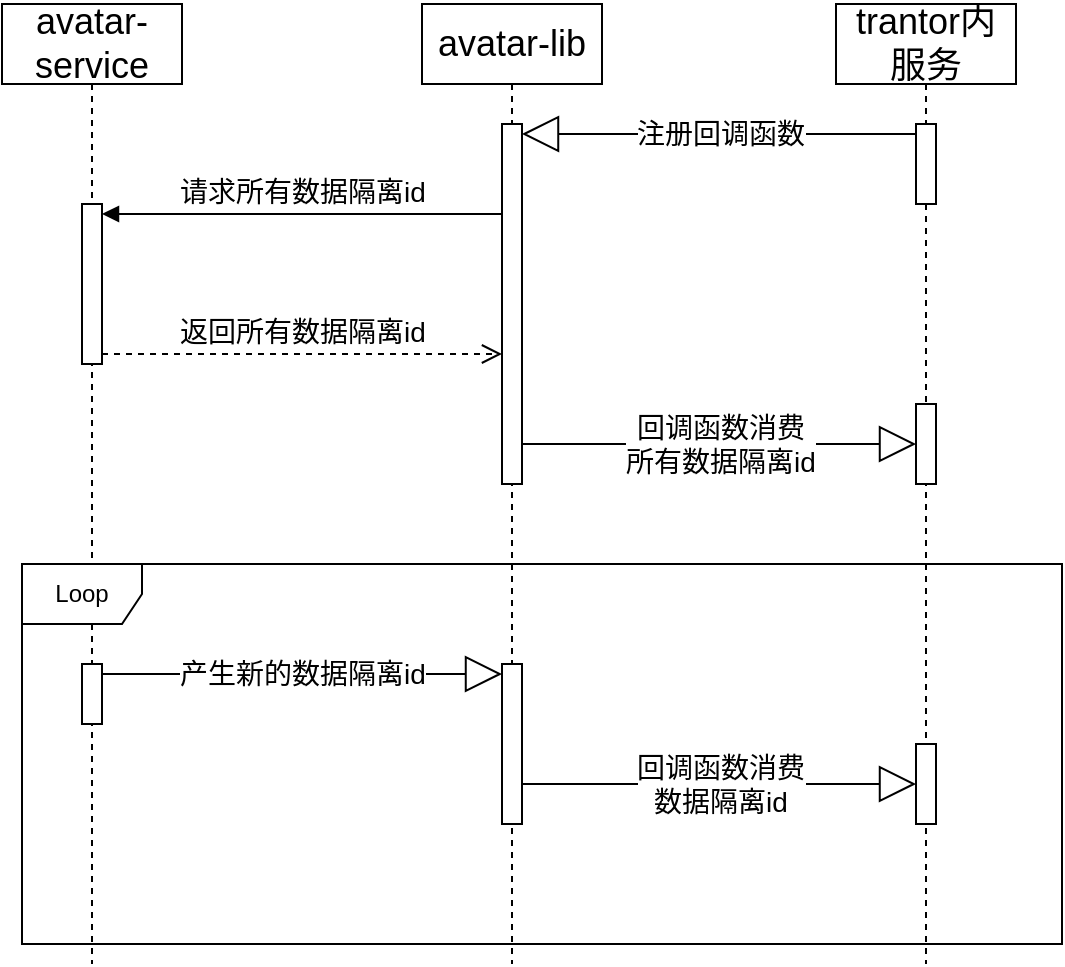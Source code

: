 <mxfile version="21.8.2" type="github">
  <diagram name="Page-1" id="e7e014a7-5840-1c2e-5031-d8a46d1fe8dd">
    <mxGraphModel dx="1434" dy="790" grid="1" gridSize="10" guides="1" tooltips="1" connect="1" arrows="1" fold="1" page="1" pageScale="1" pageWidth="1169" pageHeight="826" background="none" math="0" shadow="0">
      <root>
        <mxCell id="0" />
        <mxCell id="1" parent="0" />
        <mxCell id="LrQh9-DmiU1aHjZgSh-4-47" value="&lt;font style=&quot;font-size: 18px;&quot;&gt;avatar-lib&lt;/font&gt;" style="shape=umlLifeline;perimeter=lifelinePerimeter;whiteSpace=wrap;html=1;container=1;dropTarget=0;collapsible=0;recursiveResize=0;outlineConnect=0;portConstraint=eastwest;newEdgeStyle={&quot;curved&quot;:0,&quot;rounded&quot;:0};" parent="1" vertex="1">
          <mxGeometry x="300" y="130" width="90" height="480" as="geometry" />
        </mxCell>
        <mxCell id="LrQh9-DmiU1aHjZgSh-4-56" value="" style="html=1;points=[[0,0,0,0,5],[0,1,0,0,-5],[1,0,0,0,5],[1,1,0,0,-5]];perimeter=orthogonalPerimeter;outlineConnect=0;targetShapes=umlLifeline;portConstraint=eastwest;newEdgeStyle={&quot;curved&quot;:0,&quot;rounded&quot;:0};" parent="LrQh9-DmiU1aHjZgSh-4-47" vertex="1">
          <mxGeometry x="40" y="60" width="10" height="180" as="geometry" />
        </mxCell>
        <mxCell id="LrQh9-DmiU1aHjZgSh-4-83" value="" style="html=1;points=[[0,0,0,0,5],[0,1,0,0,-5],[1,0,0,0,5],[1,1,0,0,-5]];perimeter=orthogonalPerimeter;outlineConnect=0;targetShapes=umlLifeline;portConstraint=eastwest;newEdgeStyle={&quot;curved&quot;:0,&quot;rounded&quot;:0};" parent="LrQh9-DmiU1aHjZgSh-4-47" vertex="1">
          <mxGeometry x="40" y="330" width="10" height="80" as="geometry" />
        </mxCell>
        <mxCell id="LrQh9-DmiU1aHjZgSh-4-48" value="&lt;span style=&quot;font-size: 18px;&quot;&gt;trantor内服务&lt;/span&gt;" style="shape=umlLifeline;perimeter=lifelinePerimeter;whiteSpace=wrap;html=1;container=1;dropTarget=0;collapsible=0;recursiveResize=0;outlineConnect=0;portConstraint=eastwest;newEdgeStyle={&quot;curved&quot;:0,&quot;rounded&quot;:0};" parent="1" vertex="1">
          <mxGeometry x="507" y="130" width="90" height="480" as="geometry" />
        </mxCell>
        <mxCell id="yZCig1Jzy-CK-r4enCLX-4" value="" style="html=1;points=[[0,0,0,0,5],[0,1,0,0,-5],[1,0,0,0,5],[1,1,0,0,-5]];perimeter=orthogonalPerimeter;outlineConnect=0;targetShapes=umlLifeline;portConstraint=eastwest;newEdgeStyle={&quot;curved&quot;:0,&quot;rounded&quot;:0};" vertex="1" parent="LrQh9-DmiU1aHjZgSh-4-48">
          <mxGeometry x="40" y="370" width="10" height="40" as="geometry" />
        </mxCell>
        <mxCell id="yZCig1Jzy-CK-r4enCLX-5" value="&lt;font style=&quot;font-size: 14px;&quot;&gt;回调函数消费&lt;br style=&quot;border-color: var(--border-color); text-align: left;&quot;&gt;&lt;span style=&quot;text-align: left;&quot;&gt;数据隔离id&lt;/span&gt;&lt;/font&gt;" style="endArrow=block;endSize=16;endFill=0;html=1;rounded=0;" edge="1" parent="LrQh9-DmiU1aHjZgSh-4-48" target="yZCig1Jzy-CK-r4enCLX-4">
          <mxGeometry width="160" relative="1" as="geometry">
            <mxPoint x="-157" y="390" as="sourcePoint" />
            <mxPoint x="33" y="390" as="targetPoint" />
          </mxGeometry>
        </mxCell>
        <mxCell id="yZCig1Jzy-CK-r4enCLX-9" value="" style="html=1;points=[[0,0,0,0,5],[0,1,0,0,-5],[1,0,0,0,5],[1,1,0,0,-5]];perimeter=orthogonalPerimeter;outlineConnect=0;targetShapes=umlLifeline;portConstraint=eastwest;newEdgeStyle={&quot;curved&quot;:0,&quot;rounded&quot;:0};" vertex="1" parent="LrQh9-DmiU1aHjZgSh-4-48">
          <mxGeometry x="40" y="200" width="10" height="40" as="geometry" />
        </mxCell>
        <mxCell id="yZCig1Jzy-CK-r4enCLX-10" value="" style="html=1;points=[[0,0,0,0,5],[0,1,0,0,-5],[1,0,0,0,5],[1,1,0,0,-5]];perimeter=orthogonalPerimeter;outlineConnect=0;targetShapes=umlLifeline;portConstraint=eastwest;newEdgeStyle={&quot;curved&quot;:0,&quot;rounded&quot;:0};" vertex="1" parent="LrQh9-DmiU1aHjZgSh-4-48">
          <mxGeometry x="40" y="60" width="10" height="40" as="geometry" />
        </mxCell>
        <mxCell id="LrQh9-DmiU1aHjZgSh-4-49" value="&lt;font style=&quot;font-size: 18px;&quot;&gt;avatar-service&lt;/font&gt;" style="shape=umlLifeline;perimeter=lifelinePerimeter;whiteSpace=wrap;html=1;container=1;dropTarget=0;collapsible=0;recursiveResize=0;outlineConnect=0;portConstraint=eastwest;newEdgeStyle={&quot;curved&quot;:0,&quot;rounded&quot;:0};" parent="1" vertex="1">
          <mxGeometry x="90" y="130" width="90" height="480" as="geometry" />
        </mxCell>
        <mxCell id="LrQh9-DmiU1aHjZgSh-4-75" value="" style="html=1;points=[[0,0,0,0,5],[0,1,0,0,-5],[1,0,0,0,5],[1,1,0,0,-5]];perimeter=orthogonalPerimeter;outlineConnect=0;targetShapes=umlLifeline;portConstraint=eastwest;newEdgeStyle={&quot;curved&quot;:0,&quot;rounded&quot;:0};" parent="LrQh9-DmiU1aHjZgSh-4-49" vertex="1">
          <mxGeometry x="40" y="100" width="10" height="80" as="geometry" />
        </mxCell>
        <mxCell id="LrQh9-DmiU1aHjZgSh-4-82" value="" style="html=1;points=[[0,0,0,0,5],[0,1,0,0,-5],[1,0,0,0,5],[1,1,0,0,-5]];perimeter=orthogonalPerimeter;outlineConnect=0;targetShapes=umlLifeline;portConstraint=eastwest;newEdgeStyle={&quot;curved&quot;:0,&quot;rounded&quot;:0};" parent="LrQh9-DmiU1aHjZgSh-4-49" vertex="1">
          <mxGeometry x="40" y="330" width="10" height="30" as="geometry" />
        </mxCell>
        <mxCell id="LrQh9-DmiU1aHjZgSh-4-58" value="&lt;font style=&quot;font-size: 14px;&quot;&gt;注册回调函数&lt;/font&gt;" style="endArrow=block;endSize=16;endFill=0;html=1;rounded=0;exitX=0;exitY=0;exitDx=0;exitDy=5;exitPerimeter=0;" parent="1" target="LrQh9-DmiU1aHjZgSh-4-56" edge="1">
          <mxGeometry width="160" relative="1" as="geometry">
            <mxPoint x="547" y="195" as="sourcePoint" />
            <mxPoint x="660" y="350" as="targetPoint" />
          </mxGeometry>
        </mxCell>
        <mxCell id="LrQh9-DmiU1aHjZgSh-4-76" value="&lt;span style=&quot;font-size: 14px;&quot;&gt;请求所有数据隔离id&lt;/span&gt;" style="html=1;verticalAlign=bottom;endArrow=block;curved=0;rounded=0;entryX=1;entryY=0;entryDx=0;entryDy=5;" parent="1" source="LrQh9-DmiU1aHjZgSh-4-56" target="LrQh9-DmiU1aHjZgSh-4-75" edge="1">
          <mxGeometry relative="1" as="geometry">
            <mxPoint x="210" y="235" as="sourcePoint" />
          </mxGeometry>
        </mxCell>
        <mxCell id="LrQh9-DmiU1aHjZgSh-4-77" value="&lt;font style=&quot;font-size: 14px;&quot;&gt;返回所有数据隔离id&lt;/font&gt;" style="html=1;verticalAlign=bottom;endArrow=open;dashed=1;endSize=8;curved=0;rounded=0;exitX=1;exitY=1;exitDx=0;exitDy=-5;" parent="1" source="LrQh9-DmiU1aHjZgSh-4-75" target="LrQh9-DmiU1aHjZgSh-4-56" edge="1">
          <mxGeometry relative="1" as="geometry">
            <mxPoint x="210" y="305" as="targetPoint" />
          </mxGeometry>
        </mxCell>
        <mxCell id="LrQh9-DmiU1aHjZgSh-4-84" value="Loop" style="shape=umlFrame;whiteSpace=wrap;html=1;pointerEvents=0;" parent="1" vertex="1">
          <mxGeometry x="100" y="410" width="520" height="190" as="geometry" />
        </mxCell>
        <mxCell id="LrQh9-DmiU1aHjZgSh-4-87" value="&lt;span style=&quot;font-size: 14px;&quot;&gt;产生新的数据隔离id&lt;/span&gt;" style="endArrow=block;endSize=16;endFill=0;html=1;rounded=0;entryX=0;entryY=0;entryDx=0;entryDy=5;entryPerimeter=0;" parent="1" source="LrQh9-DmiU1aHjZgSh-4-82" target="LrQh9-DmiU1aHjZgSh-4-83" edge="1">
          <mxGeometry width="160" relative="1" as="geometry">
            <mxPoint x="737" y="440" as="sourcePoint" />
            <mxPoint x="540" y="440" as="targetPoint" />
          </mxGeometry>
        </mxCell>
        <mxCell id="yZCig1Jzy-CK-r4enCLX-1" value="&lt;font style=&quot;font-size: 14px;&quot;&gt;回调函数消费&lt;br style=&quot;border-color: var(--border-color); text-align: left;&quot;&gt;&lt;span style=&quot;text-align: left;&quot;&gt;所有数据隔离id&lt;/span&gt;&lt;/font&gt;" style="endArrow=block;endSize=16;endFill=0;html=1;rounded=0;" edge="1" parent="1">
          <mxGeometry width="160" relative="1" as="geometry">
            <mxPoint x="350" y="350" as="sourcePoint" />
            <mxPoint x="547" y="350" as="targetPoint" />
          </mxGeometry>
        </mxCell>
      </root>
    </mxGraphModel>
  </diagram>
</mxfile>
